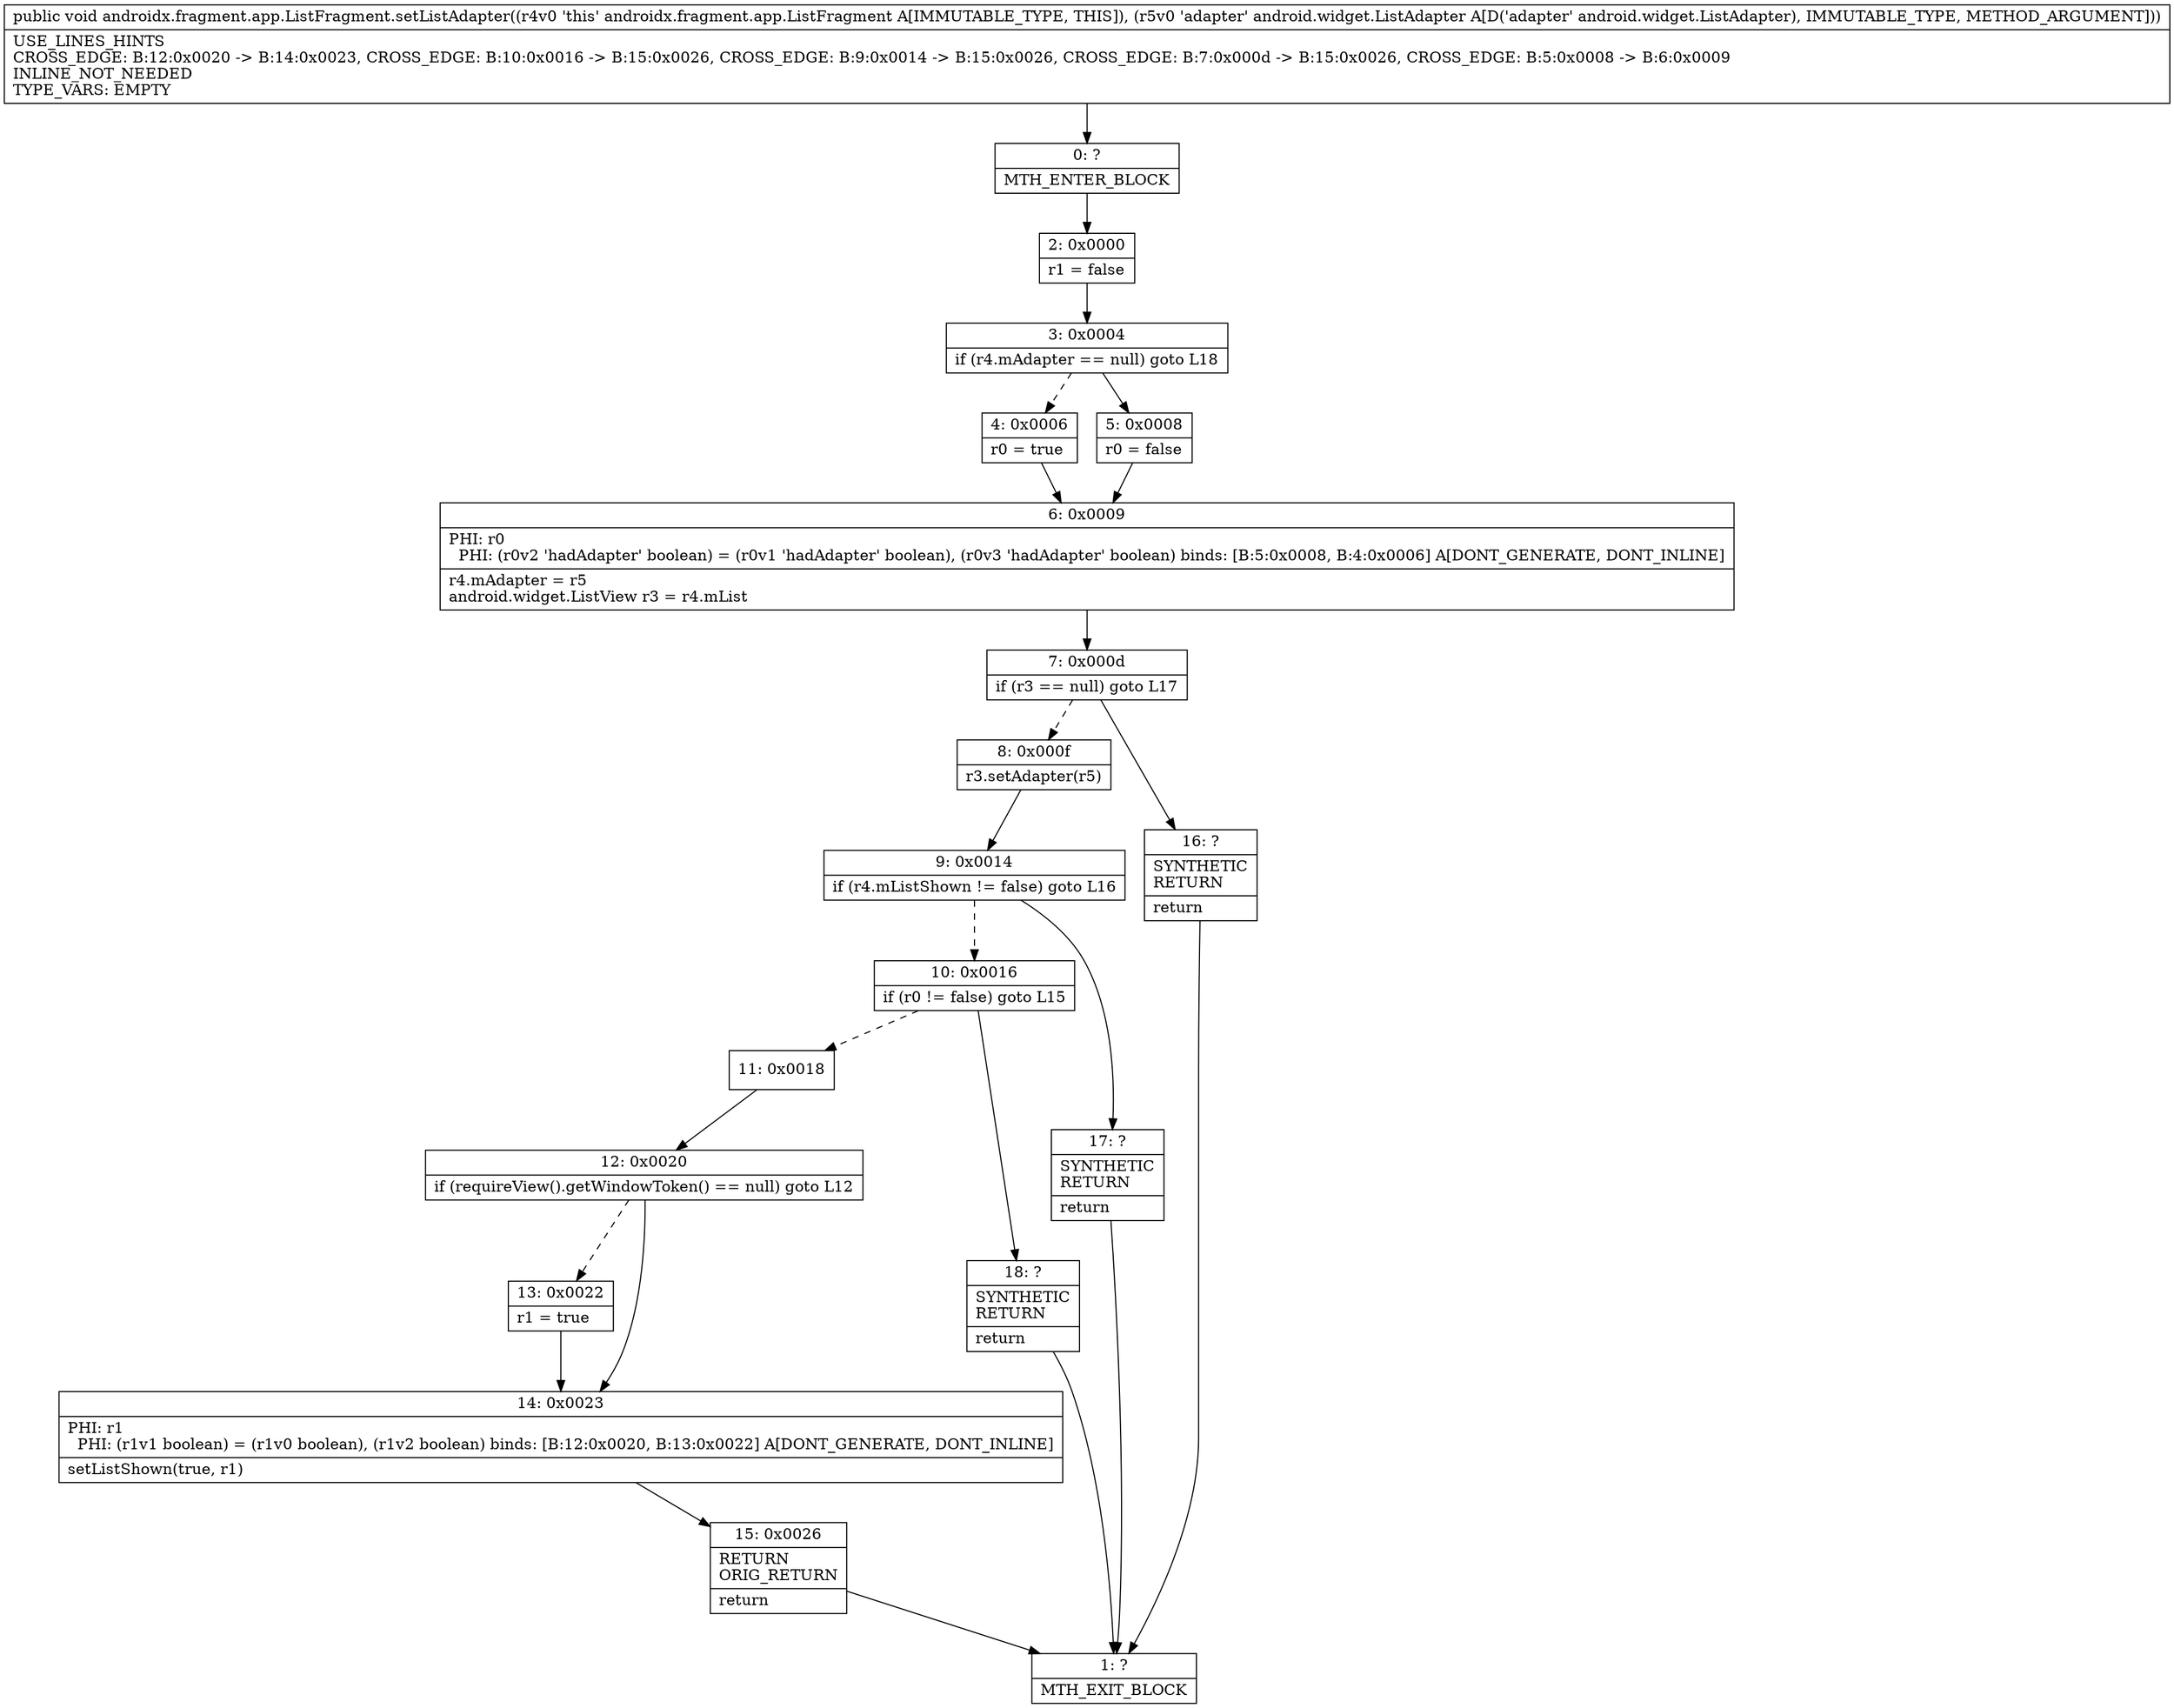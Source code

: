 digraph "CFG forandroidx.fragment.app.ListFragment.setListAdapter(Landroid\/widget\/ListAdapter;)V" {
Node_0 [shape=record,label="{0\:\ ?|MTH_ENTER_BLOCK\l}"];
Node_2 [shape=record,label="{2\:\ 0x0000|r1 = false\l}"];
Node_3 [shape=record,label="{3\:\ 0x0004|if (r4.mAdapter == null) goto L18\l}"];
Node_4 [shape=record,label="{4\:\ 0x0006|r0 = true\l}"];
Node_6 [shape=record,label="{6\:\ 0x0009|PHI: r0 \l  PHI: (r0v2 'hadAdapter' boolean) = (r0v1 'hadAdapter' boolean), (r0v3 'hadAdapter' boolean) binds: [B:5:0x0008, B:4:0x0006] A[DONT_GENERATE, DONT_INLINE]\l|r4.mAdapter = r5\landroid.widget.ListView r3 = r4.mList\l}"];
Node_7 [shape=record,label="{7\:\ 0x000d|if (r3 == null) goto L17\l}"];
Node_8 [shape=record,label="{8\:\ 0x000f|r3.setAdapter(r5)\l}"];
Node_9 [shape=record,label="{9\:\ 0x0014|if (r4.mListShown != false) goto L16\l}"];
Node_10 [shape=record,label="{10\:\ 0x0016|if (r0 != false) goto L15\l}"];
Node_11 [shape=record,label="{11\:\ 0x0018}"];
Node_12 [shape=record,label="{12\:\ 0x0020|if (requireView().getWindowToken() == null) goto L12\l}"];
Node_13 [shape=record,label="{13\:\ 0x0022|r1 = true\l}"];
Node_14 [shape=record,label="{14\:\ 0x0023|PHI: r1 \l  PHI: (r1v1 boolean) = (r1v0 boolean), (r1v2 boolean) binds: [B:12:0x0020, B:13:0x0022] A[DONT_GENERATE, DONT_INLINE]\l|setListShown(true, r1)\l}"];
Node_15 [shape=record,label="{15\:\ 0x0026|RETURN\lORIG_RETURN\l|return\l}"];
Node_1 [shape=record,label="{1\:\ ?|MTH_EXIT_BLOCK\l}"];
Node_18 [shape=record,label="{18\:\ ?|SYNTHETIC\lRETURN\l|return\l}"];
Node_17 [shape=record,label="{17\:\ ?|SYNTHETIC\lRETURN\l|return\l}"];
Node_16 [shape=record,label="{16\:\ ?|SYNTHETIC\lRETURN\l|return\l}"];
Node_5 [shape=record,label="{5\:\ 0x0008|r0 = false\l}"];
MethodNode[shape=record,label="{public void androidx.fragment.app.ListFragment.setListAdapter((r4v0 'this' androidx.fragment.app.ListFragment A[IMMUTABLE_TYPE, THIS]), (r5v0 'adapter' android.widget.ListAdapter A[D('adapter' android.widget.ListAdapter), IMMUTABLE_TYPE, METHOD_ARGUMENT]))  | USE_LINES_HINTS\lCROSS_EDGE: B:12:0x0020 \-\> B:14:0x0023, CROSS_EDGE: B:10:0x0016 \-\> B:15:0x0026, CROSS_EDGE: B:9:0x0014 \-\> B:15:0x0026, CROSS_EDGE: B:7:0x000d \-\> B:15:0x0026, CROSS_EDGE: B:5:0x0008 \-\> B:6:0x0009\lINLINE_NOT_NEEDED\lTYPE_VARS: EMPTY\l}"];
MethodNode -> Node_0;Node_0 -> Node_2;
Node_2 -> Node_3;
Node_3 -> Node_4[style=dashed];
Node_3 -> Node_5;
Node_4 -> Node_6;
Node_6 -> Node_7;
Node_7 -> Node_8[style=dashed];
Node_7 -> Node_16;
Node_8 -> Node_9;
Node_9 -> Node_10[style=dashed];
Node_9 -> Node_17;
Node_10 -> Node_11[style=dashed];
Node_10 -> Node_18;
Node_11 -> Node_12;
Node_12 -> Node_13[style=dashed];
Node_12 -> Node_14;
Node_13 -> Node_14;
Node_14 -> Node_15;
Node_15 -> Node_1;
Node_18 -> Node_1;
Node_17 -> Node_1;
Node_16 -> Node_1;
Node_5 -> Node_6;
}

